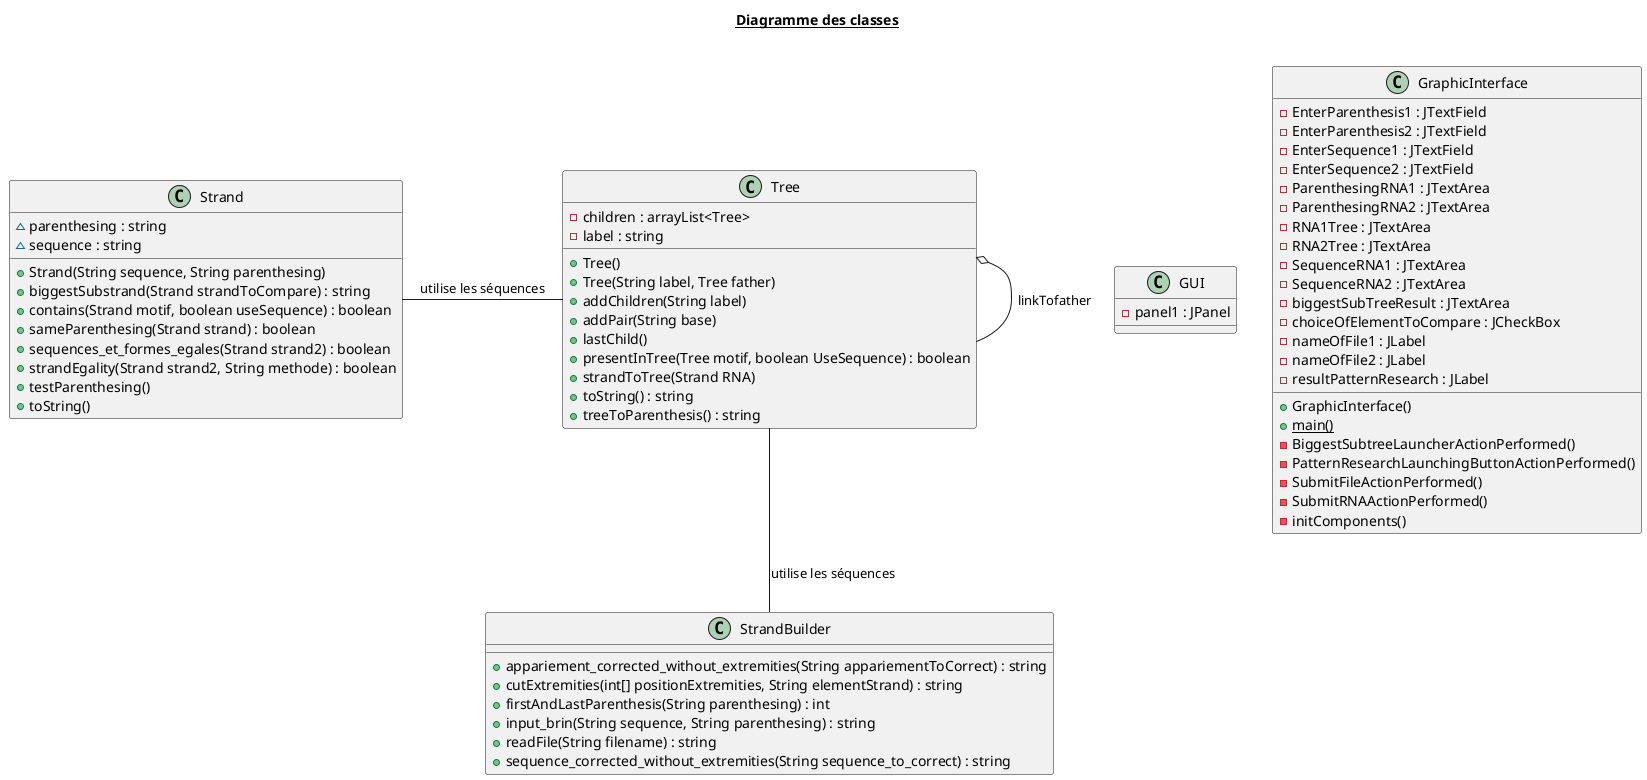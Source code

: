 @startuml

title __Diagramme des classes__\n

  


    class GUI {
        - panel1 : JPanel
    }

  

    class GraphicInterface {
        - EnterParenthesis1 : JTextField
        - EnterParenthesis2 : JTextField
        - EnterSequence1 : JTextField
        - EnterSequence2 : JTextField
        - ParenthesingRNA1 : JTextArea
        - ParenthesingRNA2 : JTextArea
        - RNA1Tree : JTextArea
        - RNA2Tree : JTextArea
        - SequenceRNA1 : JTextArea
        - SequenceRNA2 : JTextArea
        - biggestSubTreeResult : JTextArea
        - choiceOfElementToCompare : JCheckBox
        - nameOfFile1 : JLabel
        - nameOfFile2 : JLabel
        - resultPatternResearch : JLabel
        + GraphicInterface()
        {static} + main()
        - BiggestSubtreeLauncherActionPerformed()
        - PatternResearchLaunchingButtonActionPerformed()
        - SubmitFileActionPerformed()
        - SubmitRNAActionPerformed()
        - initComponents()
    }
  

    class Strand {
        ~ parenthesing : string
        ~ sequence : string
        + Strand(String sequence, String parenthesing)
        + biggestSubstrand(Strand strandToCompare) : string
        + contains(Strand motif, boolean useSequence) : boolean
        + sameParenthesing(Strand strand) : boolean
        + sequences_et_formes_egales(Strand strand2) : boolean
        + strandEgality(Strand strand2, String methode) : boolean
        + testParenthesing()
        + toString()
    }
  

    class StrandBuilder {
        + appariement_corrected_without_extremities(String appariementToCorrect) : string
        + cutExtremities(int[] positionExtremities, String elementStrand) : string
        + firstAndLastParenthesis(String parenthesing) : int
        + input_brin(String sequence, String parenthesing) : string
        + readFile(String filename) : string
        + sequence_corrected_without_extremities(String sequence_to_correct) : string
    }


    class Tree {
        - children : arrayList<Tree>
        - label : string
        + Tree()
        + Tree(String label, Tree father)
        + addChildren(String label)
        + addPair(String base)
        + lastChild()
        + presentInTree(Tree motif, boolean UseSequence) : boolean
        + strandToTree(Strand RNA)
        + toString() : string
        + treeToParenthesis() : string
    }
  
  Tree -down- StrandBuilder : utilise les séquences
  Strand -right- Tree : utilise les séquences
  Tree o-- Tree : linkTofather



@enduml
